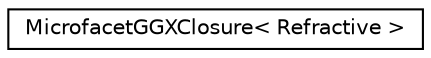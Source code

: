 digraph G
{
  edge [fontname="Helvetica",fontsize="10",labelfontname="Helvetica",labelfontsize="10"];
  node [fontname="Helvetica",fontsize="10",shape=record];
  rankdir=LR;
  Node1 [label="MicrofacetGGXClosure\< Refractive \>",height=0.2,width=0.4,color="black", fillcolor="white", style="filled",URL="$db/d61/classMicrofacetGGXClosure.html"];
}
